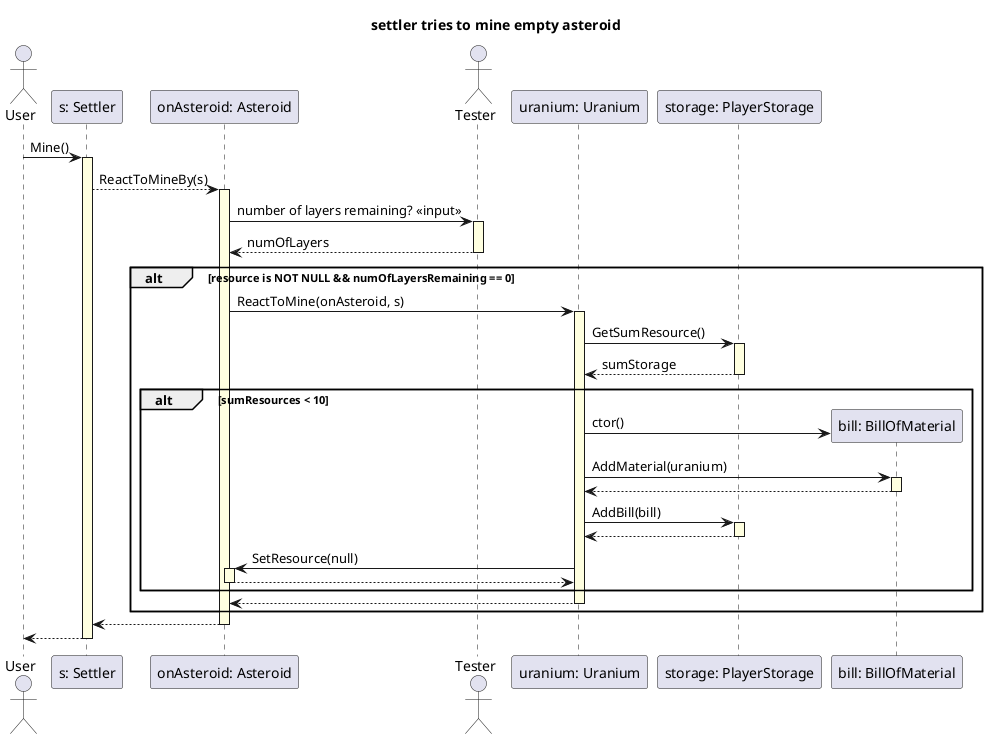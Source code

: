@startuml

skinparam SequenceLifeLineBackgroundColor LightYellow

title "settler tries to mine empty asteroid"

actor User as US

participant "s: Settler" as settler

US -> settler ++: Mine()

participant "onAsteroid: Asteroid" as onAsteroid

    settler-->onAsteroid ++: ReactToMineBy(s)

actor Tester as TE

        onAsteroid -> TE ++: number of layers remaining? <<input>>  
        TE --> onAsteroid --: numOfLayers

alt resource is NOT NULL && numOfLayersRemaining == 0

participant "uranium: Uranium" as uranium

        onAsteroid -> uranium ++: ReactToMine(onAsteroid, s)

participant "storage: PlayerStorage" as storage

            uranium -> storage ++: GetSumResource()
            storage --> uranium --: sumStorage

alt sumResources < 10

participant "bill: BillOfMaterial" as bill

            uranium -> bill **: ctor()
            uranium->bill++: AddMaterial(uranium)
            bill --> uranium --
            uranium->storage ++: AddBill(bill)
            storage --> uranium --
            uranium -> onAsteroid ++: SetResource(null)
            onAsteroid --> uranium -- 

end

        uranium --> onAsteroid--

end

    onAsteroid --> settler --

settler --> US --

@enduml